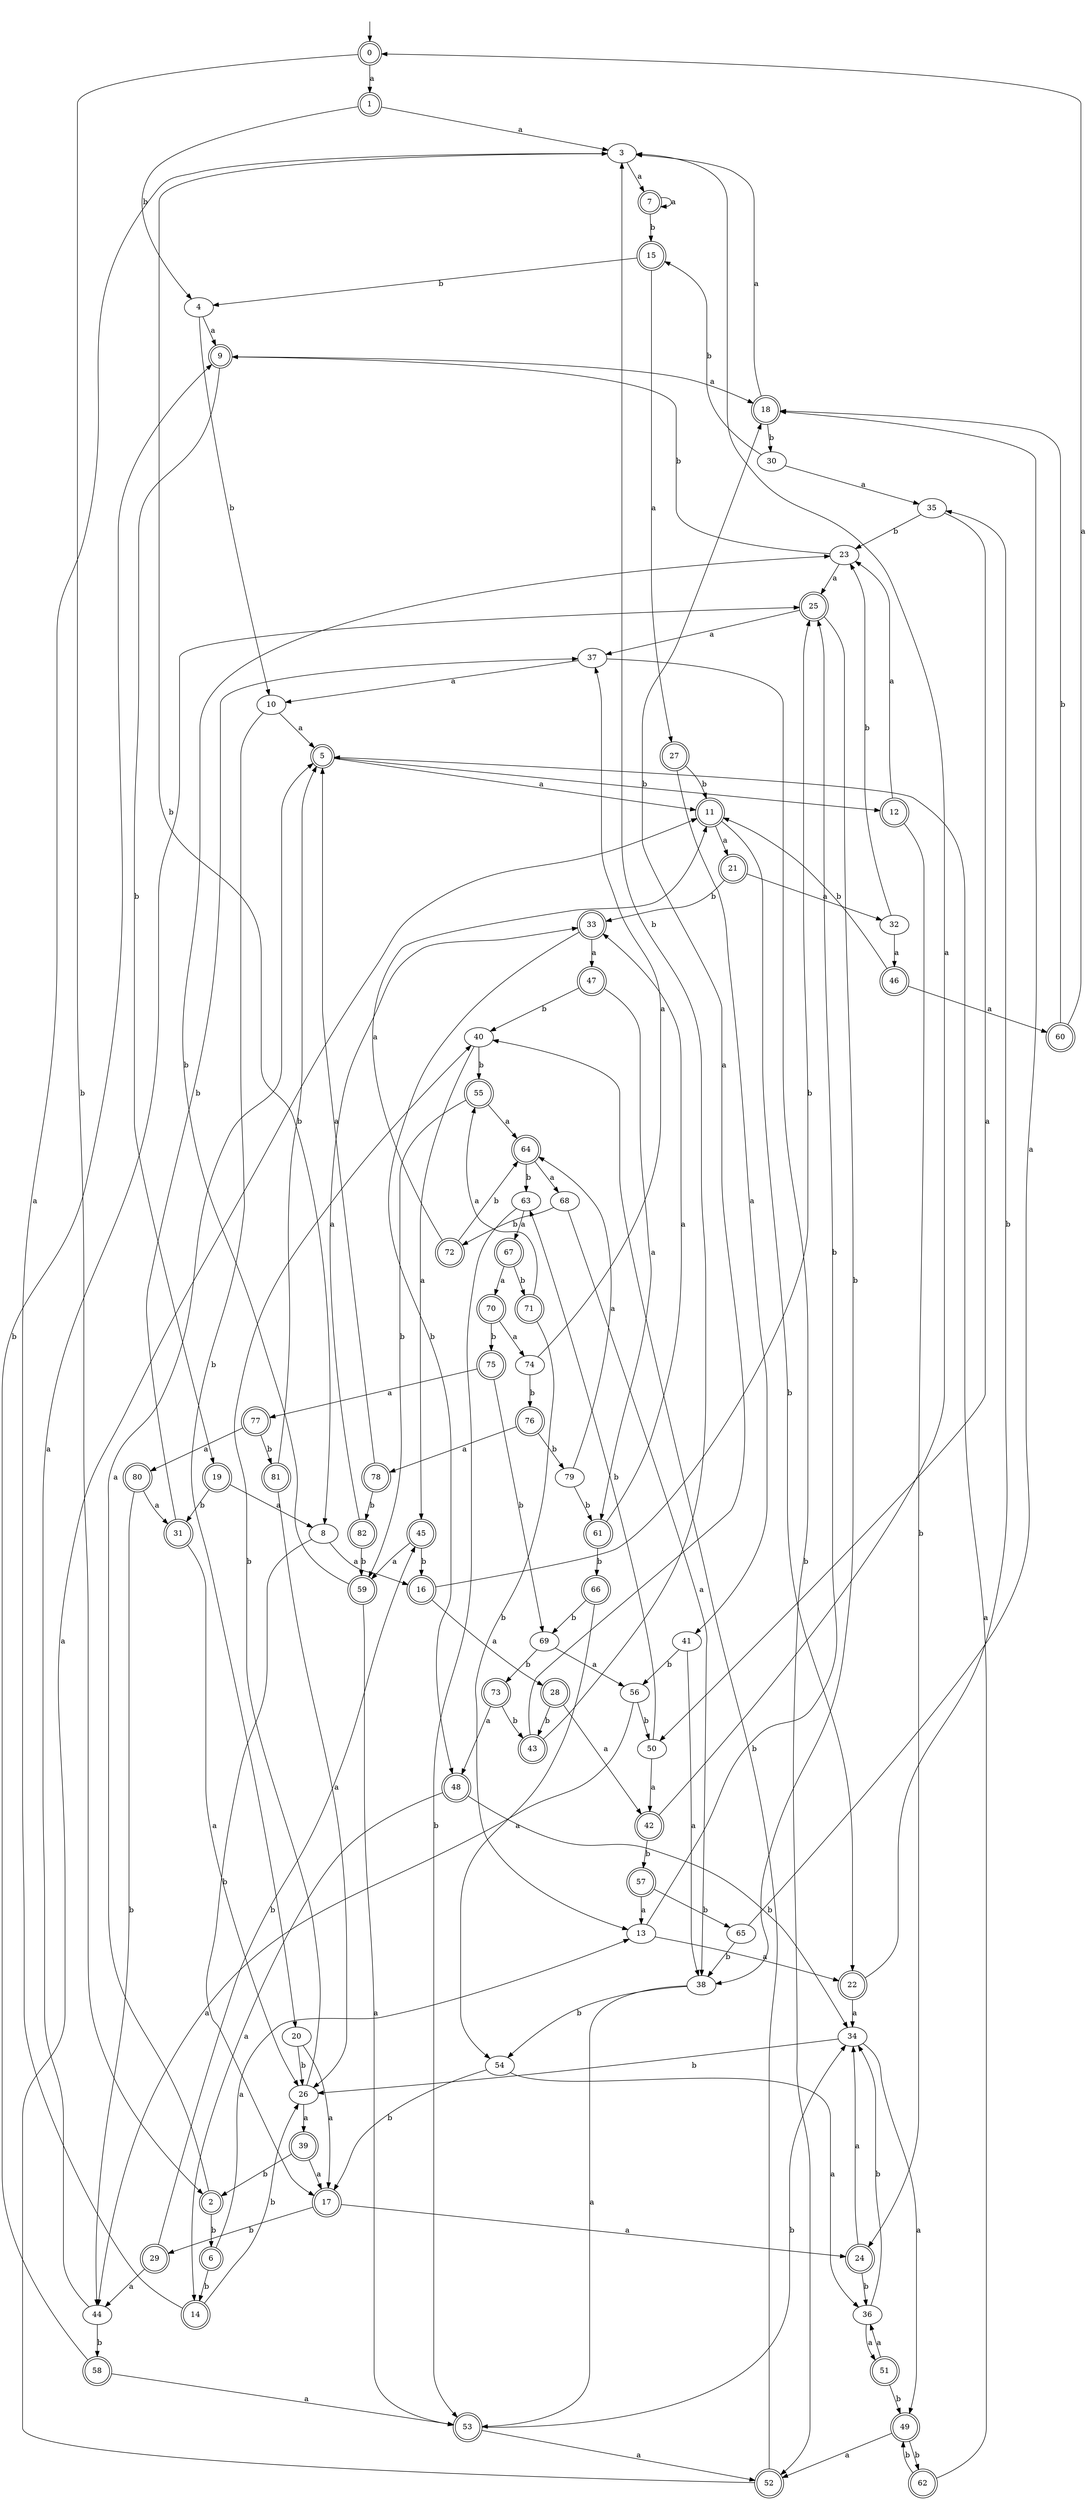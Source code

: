 digraph RandomDFA {
  __start0 [label="", shape=none];
  __start0 -> 0 [label=""];
  0 [shape=circle] [shape=doublecircle]
  0 -> 1 [label="a"]
  0 -> 2 [label="b"]
  1 [shape=doublecircle]
  1 -> 3 [label="a"]
  1 -> 4 [label="b"]
  2 [shape=doublecircle]
  2 -> 5 [label="a"]
  2 -> 6 [label="b"]
  3
  3 -> 7 [label="a"]
  3 -> 8 [label="b"]
  4
  4 -> 9 [label="a"]
  4 -> 10 [label="b"]
  5 [shape=doublecircle]
  5 -> 11 [label="a"]
  5 -> 12 [label="b"]
  6 [shape=doublecircle]
  6 -> 13 [label="a"]
  6 -> 14 [label="b"]
  7 [shape=doublecircle]
  7 -> 7 [label="a"]
  7 -> 15 [label="b"]
  8
  8 -> 16 [label="a"]
  8 -> 17 [label="b"]
  9 [shape=doublecircle]
  9 -> 18 [label="a"]
  9 -> 19 [label="b"]
  10
  10 -> 5 [label="a"]
  10 -> 20 [label="b"]
  11 [shape=doublecircle]
  11 -> 21 [label="a"]
  11 -> 22 [label="b"]
  12 [shape=doublecircle]
  12 -> 23 [label="a"]
  12 -> 24 [label="b"]
  13
  13 -> 22 [label="a"]
  13 -> 25 [label="b"]
  14 [shape=doublecircle]
  14 -> 3 [label="a"]
  14 -> 26 [label="b"]
  15 [shape=doublecircle]
  15 -> 27 [label="a"]
  15 -> 4 [label="b"]
  16 [shape=doublecircle]
  16 -> 28 [label="a"]
  16 -> 25 [label="b"]
  17 [shape=doublecircle]
  17 -> 24 [label="a"]
  17 -> 29 [label="b"]
  18 [shape=doublecircle]
  18 -> 3 [label="a"]
  18 -> 30 [label="b"]
  19 [shape=doublecircle]
  19 -> 8 [label="a"]
  19 -> 31 [label="b"]
  20
  20 -> 17 [label="a"]
  20 -> 26 [label="b"]
  21 [shape=doublecircle]
  21 -> 32 [label="a"]
  21 -> 33 [label="b"]
  22 [shape=doublecircle]
  22 -> 34 [label="a"]
  22 -> 35 [label="b"]
  23
  23 -> 25 [label="a"]
  23 -> 9 [label="b"]
  24 [shape=doublecircle]
  24 -> 34 [label="a"]
  24 -> 36 [label="b"]
  25 [shape=doublecircle]
  25 -> 37 [label="a"]
  25 -> 38 [label="b"]
  26
  26 -> 39 [label="a"]
  26 -> 40 [label="b"]
  27 [shape=doublecircle]
  27 -> 41 [label="a"]
  27 -> 11 [label="b"]
  28 [shape=doublecircle]
  28 -> 42 [label="a"]
  28 -> 43 [label="b"]
  29 [shape=doublecircle]
  29 -> 44 [label="a"]
  29 -> 45 [label="b"]
  30
  30 -> 35 [label="a"]
  30 -> 15 [label="b"]
  31 [shape=doublecircle]
  31 -> 26 [label="a"]
  31 -> 37 [label="b"]
  32
  32 -> 46 [label="a"]
  32 -> 23 [label="b"]
  33 [shape=doublecircle]
  33 -> 47 [label="a"]
  33 -> 48 [label="b"]
  34
  34 -> 49 [label="a"]
  34 -> 26 [label="b"]
  35
  35 -> 50 [label="a"]
  35 -> 23 [label="b"]
  36
  36 -> 51 [label="a"]
  36 -> 34 [label="b"]
  37
  37 -> 10 [label="a"]
  37 -> 52 [label="b"]
  38
  38 -> 53 [label="a"]
  38 -> 54 [label="b"]
  39 [shape=doublecircle]
  39 -> 17 [label="a"]
  39 -> 2 [label="b"]
  40
  40 -> 45 [label="a"]
  40 -> 55 [label="b"]
  41
  41 -> 38 [label="a"]
  41 -> 56 [label="b"]
  42 [shape=doublecircle]
  42 -> 3 [label="a"]
  42 -> 57 [label="b"]
  43 [shape=doublecircle]
  43 -> 18 [label="a"]
  43 -> 3 [label="b"]
  44
  44 -> 25 [label="a"]
  44 -> 58 [label="b"]
  45 [shape=doublecircle]
  45 -> 59 [label="a"]
  45 -> 16 [label="b"]
  46 [shape=doublecircle]
  46 -> 60 [label="a"]
  46 -> 11 [label="b"]
  47 [shape=doublecircle]
  47 -> 61 [label="a"]
  47 -> 40 [label="b"]
  48 [shape=doublecircle]
  48 -> 14 [label="a"]
  48 -> 34 [label="b"]
  49 [shape=doublecircle]
  49 -> 52 [label="a"]
  49 -> 62 [label="b"]
  50
  50 -> 42 [label="a"]
  50 -> 63 [label="b"]
  51 [shape=doublecircle]
  51 -> 36 [label="a"]
  51 -> 49 [label="b"]
  52 [shape=doublecircle]
  52 -> 11 [label="a"]
  52 -> 40 [label="b"]
  53 [shape=doublecircle]
  53 -> 52 [label="a"]
  53 -> 34 [label="b"]
  54
  54 -> 36 [label="a"]
  54 -> 17 [label="b"]
  55 [shape=doublecircle]
  55 -> 64 [label="a"]
  55 -> 59 [label="b"]
  56
  56 -> 44 [label="a"]
  56 -> 50 [label="b"]
  57 [shape=doublecircle]
  57 -> 13 [label="a"]
  57 -> 65 [label="b"]
  58 [shape=doublecircle]
  58 -> 53 [label="a"]
  58 -> 9 [label="b"]
  59 [shape=doublecircle]
  59 -> 53 [label="a"]
  59 -> 23 [label="b"]
  60 [shape=doublecircle]
  60 -> 0 [label="a"]
  60 -> 18 [label="b"]
  61 [shape=doublecircle]
  61 -> 33 [label="a"]
  61 -> 66 [label="b"]
  62 [shape=doublecircle]
  62 -> 5 [label="a"]
  62 -> 49 [label="b"]
  63
  63 -> 67 [label="a"]
  63 -> 53 [label="b"]
  64 [shape=doublecircle]
  64 -> 68 [label="a"]
  64 -> 63 [label="b"]
  65
  65 -> 18 [label="a"]
  65 -> 38 [label="b"]
  66 [shape=doublecircle]
  66 -> 54 [label="a"]
  66 -> 69 [label="b"]
  67 [shape=doublecircle]
  67 -> 70 [label="a"]
  67 -> 71 [label="b"]
  68
  68 -> 38 [label="a"]
  68 -> 72 [label="b"]
  69
  69 -> 56 [label="a"]
  69 -> 73 [label="b"]
  70 [shape=doublecircle]
  70 -> 74 [label="a"]
  70 -> 75 [label="b"]
  71 [shape=doublecircle]
  71 -> 55 [label="a"]
  71 -> 13 [label="b"]
  72 [shape=doublecircle]
  72 -> 11 [label="a"]
  72 -> 64 [label="b"]
  73 [shape=doublecircle]
  73 -> 48 [label="a"]
  73 -> 43 [label="b"]
  74
  74 -> 37 [label="a"]
  74 -> 76 [label="b"]
  75 [shape=doublecircle]
  75 -> 77 [label="a"]
  75 -> 69 [label="b"]
  76 [shape=doublecircle]
  76 -> 78 [label="a"]
  76 -> 79 [label="b"]
  77 [shape=doublecircle]
  77 -> 80 [label="a"]
  77 -> 81 [label="b"]
  78 [shape=doublecircle]
  78 -> 5 [label="a"]
  78 -> 82 [label="b"]
  79
  79 -> 64 [label="a"]
  79 -> 61 [label="b"]
  80 [shape=doublecircle]
  80 -> 31 [label="a"]
  80 -> 44 [label="b"]
  81 [shape=doublecircle]
  81 -> 26 [label="a"]
  81 -> 5 [label="b"]
  82 [shape=doublecircle]
  82 -> 33 [label="a"]
  82 -> 59 [label="b"]
}
